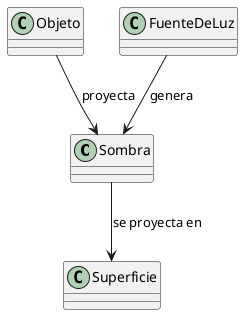 @startuml
class Sombra
class Objeto 
class FuenteDeLuz


class Superficie 
Objeto --> Sombra : "proyecta"
FuenteDeLuz --> Sombra : "genera"
Sombra --> Superficie : "se proyecta en"
@enduml